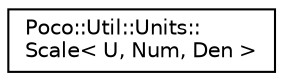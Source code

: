 digraph "Graphical Class Hierarchy"
{
 // LATEX_PDF_SIZE
  edge [fontname="Helvetica",fontsize="10",labelfontname="Helvetica",labelfontsize="10"];
  node [fontname="Helvetica",fontsize="10",shape=record];
  rankdir="LR";
  Node0 [label="Poco::Util::Units::\lScale\< U, Num, Den \>",height=0.2,width=0.4,color="black", fillcolor="white", style="filled",URL="$structPoco_1_1Util_1_1Units_1_1Scale.html",tooltip="Construct a unit equivalent to Unit1*Unit2."];
}
